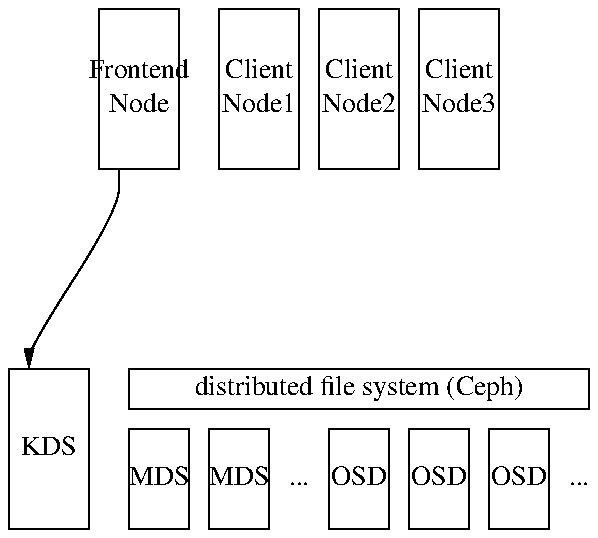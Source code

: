 .PS
figname = base;

dx = 0.1; dy = 0.1;
h = 0.8; w = 0.4; m = 0.1;
xh = 0.5; xw = 0.3;

boxht = h; boxwid = w;

down;

SC: [
  right;
  F:  box "Frontend" "Node"; move m; move m;
  C1: box "Client" "Node1"; move m;
  C2: box "Client" "Node2"; move m;
  C3: box "Client" "Node3";
]

move;
move;

X: [
  right; 

  KDS: box "KDS"; move m; move m;

  Y: [
    down;

    DFS: box ht .2 wid xw*6+m*5 "distributed file system (Ceph)";

    move m;

    Z: [
      right;
      boxht = xh; boxwid = xw;

      MDS1: box "MDS"; move m;
      MDS2: box "MDS"; move m;
      box "..." wid (xw-m)/2 invis; move m;
      OSD1: box "OSD"; move m;
      OSD2: box "OSD"; move m;
      OSD3: box "OSD"; move m;
      box "..." wid (xw-m)/2 invis;
    ]
  ]
]

spline -> down .2 from SC.F.sw+(dx,0) to X.KDS.nw+(dx,dy) to X.KDS.nw+(dx,0)

.PE

